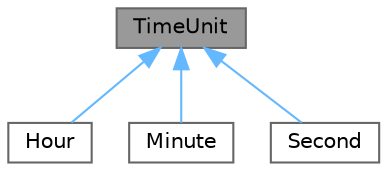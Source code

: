 digraph "TimeUnit"
{
 // LATEX_PDF_SIZE
  bgcolor="transparent";
  edge [fontname=Helvetica,fontsize=10,labelfontname=Helvetica,labelfontsize=10];
  node [fontname=Helvetica,fontsize=10,shape=box,height=0.2,width=0.4];
  Node1 [id="Node000001",label="TimeUnit",height=0.2,width=0.4,color="gray40", fillcolor="grey60", style="filled", fontcolor="black",tooltip="Base class representing a time unit."];
  Node1 -> Node2 [id="edge1_Node000001_Node000002",dir="back",color="steelblue1",style="solid",tooltip=" "];
  Node2 [id="Node000002",label="Hour",height=0.2,width=0.4,color="gray40", fillcolor="white", style="filled",URL="$class_hour.html",tooltip="Class representing an hour."];
  Node1 -> Node3 [id="edge2_Node000001_Node000003",dir="back",color="steelblue1",style="solid",tooltip=" "];
  Node3 [id="Node000003",label="Minute",height=0.2,width=0.4,color="gray40", fillcolor="white", style="filled",URL="$class_minute.html",tooltip="Class representing a minute."];
  Node1 -> Node4 [id="edge3_Node000001_Node000004",dir="back",color="steelblue1",style="solid",tooltip=" "];
  Node4 [id="Node000004",label="Second",height=0.2,width=0.4,color="gray40", fillcolor="white", style="filled",URL="$class_second.html",tooltip="Class representing a second."];
}
